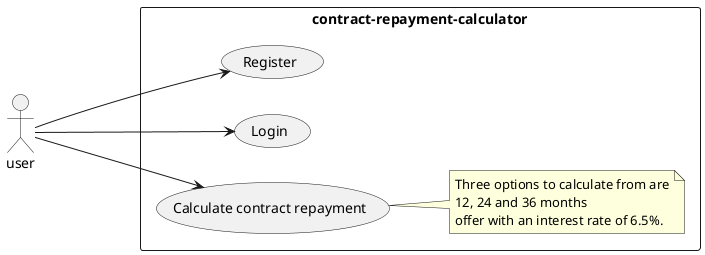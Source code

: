 @startuml
'https://plantuml.com/use-case-diagram
left to right direction
:user: as User

rectangle contract-repayment-calculator{
    User ---> (Register)
    User ---> (Login)
    User ---> (Calculate contract repayment)



    note right of (Calculate contract repayment)
    Three options to calculate from are
    12, 24 and 36 months
    offer with an interest rate of 6.5%.
    end note
}
@enduml